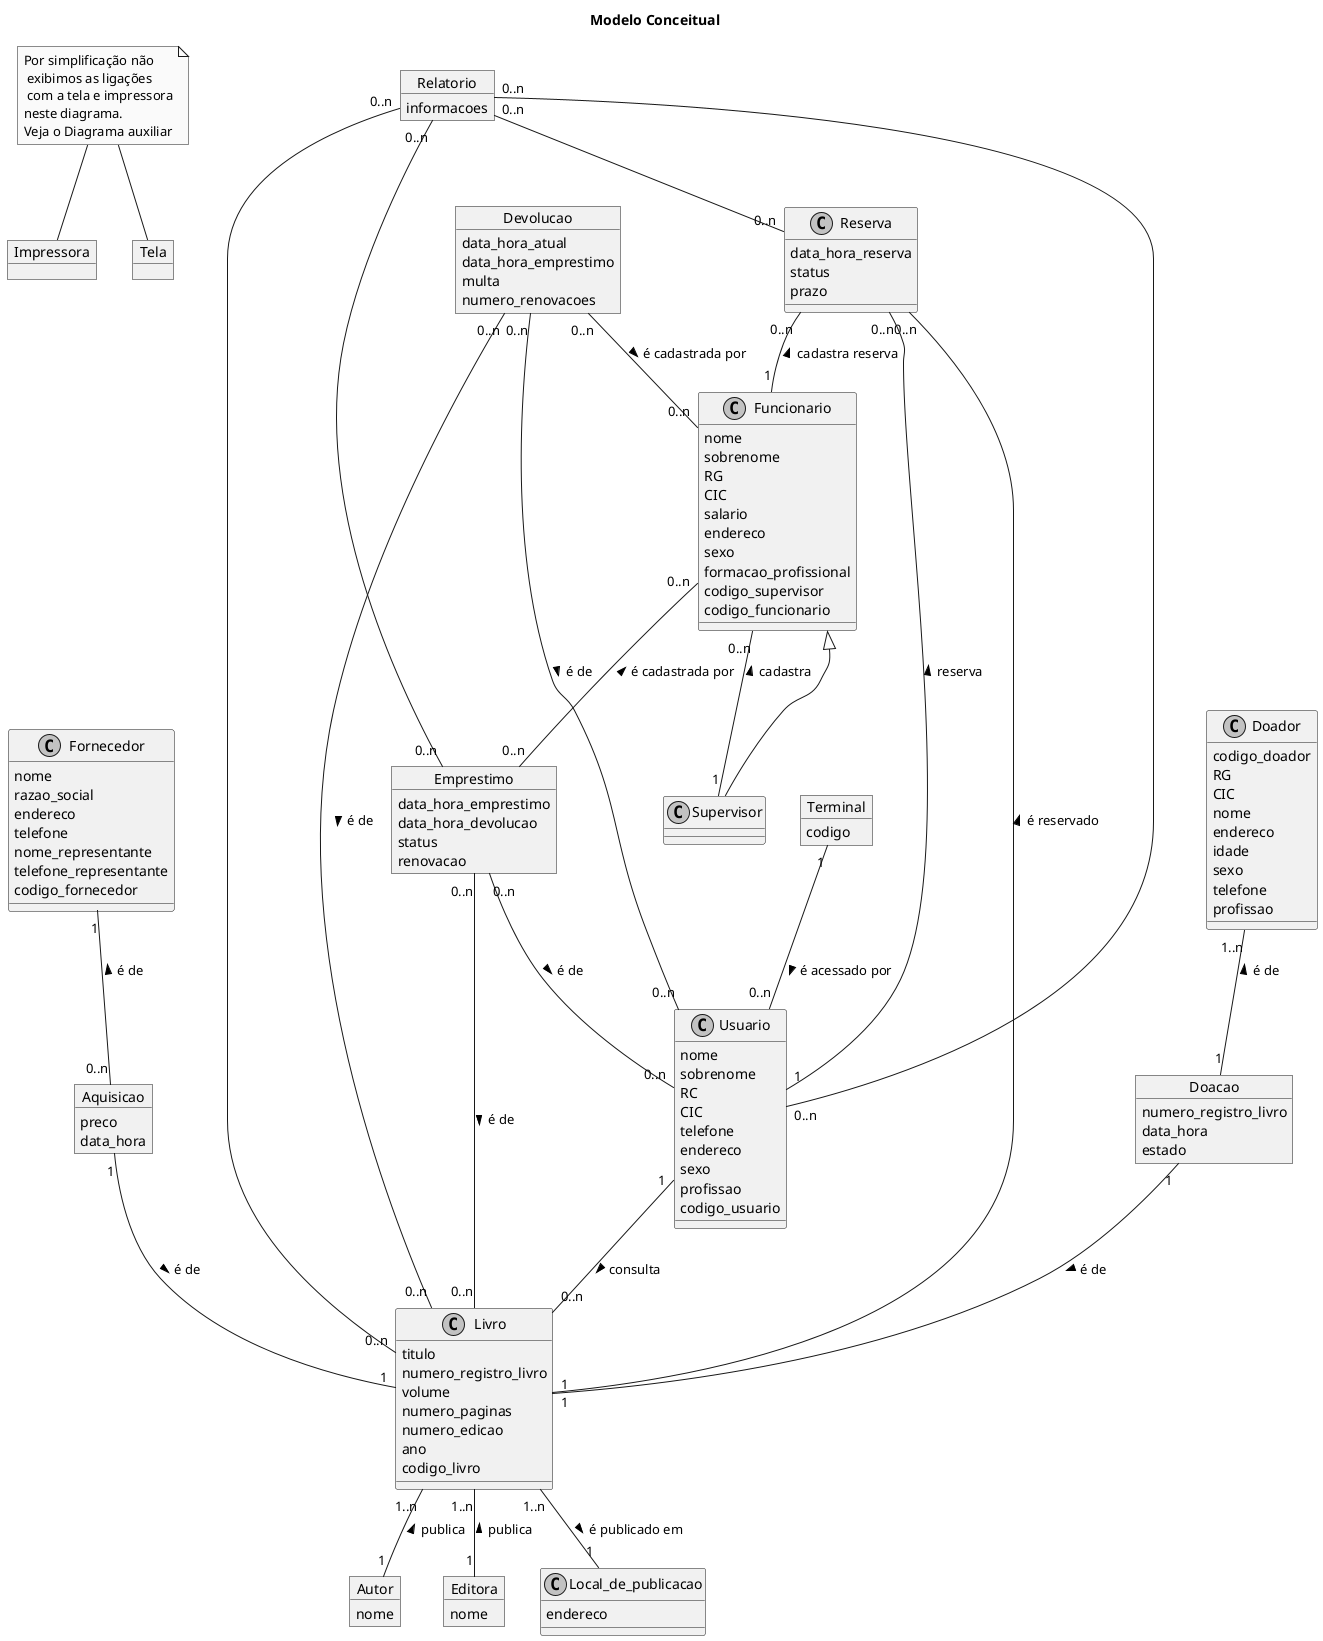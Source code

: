 @startuml

title Modelo Conceitual

skinparam monochrome true

	object Aquisicao{
		preco
		data_hora
	}
	Aquisicao "1" -- "1" Livro : é de >
	Aquisicao "0..n" -u- "1" Fornecedor : é de >

	object Autor{
		nome
	}
	Autor "1" -u- "1..n" Livro : publica >

	object Devolucao{
		data_hora_atual
		data_hora_emprestimo
		multa
		numero_renovacoes
	}
	Devolucao "0..n" -- "0..n" Livro : é de >
	Devolucao "0..n" -- "0..n" Usuario : é de >
	Devolucao "0..n" -- "0..n" Funcionario : é cadastrada por >

	object Doacao{
		numero_registro_livro
		data_hora
		estado
	}
	Doacao "1" -u- "1..n" Doador : é de >
	Doacao "1" -- "1" Livro : é de >

	object Doador{
		codigo_doador
		RG
		CIC
		nome
		endereco
		idade
		sexo
		telefone
		profissao
	}

	object Editora{
		nome
	}
	Editora "1" -u- "1..n" Livro : publica >

	object Emprestimo{
		data_hora_emprestimo
		data_hora_devolucao
		status
		renovacao
	}
	Emprestimo "0..n" -- "0..n" Livro : é de >
	Emprestimo "0..n" -- "0..n" Usuario : é de >
	Emprestimo "0..n" -u- "0..n" Funcionario : é cadastrada por >

	object Fornecedor{
		nome
		razao_social
		endereco
		telefone
		nome_representante
		telefone_representante
		codigo_fornecedor
	}

	object Funcionario{
		nome
		sobrenome
		RG
		CIC
		salario
		endereco
		sexo
		formacao_profissional
		codigo_supervisor
		codigo_funcionario
	}
	Funcionario "0..n" -- "1" Supervisor : < cadastra

	object Impressora{

	}
	'Impressora "1" -- "0..n" Relatorio : imprime >
	'Impressora "1" -- "0..n" Aquisicao : imprime consulta >
	'Impressora "1" -- "0..n" Devolucao : imprime consulta >
	'Impressora "1" -- "0..n" Doacao : imprime consulta >
	'Impressora "1" -- "0..n" Doador : imprime consulta >
	'Impressora "1" -- "0..n" Emprestimo : imprime consulta >
	'Impressora "1" -- "0..n" Fornecedor : imprime consulta >
	'Impressora "1" -- "0..n" Funcionario : imprime consulta >
	'Impressora "1" -- "0..n" Reserva : imprime consulta >
	'Impressora "1" -- "0..n" Usuario : imprime consulta >

	object Livro{
		titulo
		numero_registro_livro
		volume
		numero_paginas
		numero_edicao
		ano
		codigo_livro
	}
	Livro "1..n" -- "1" Local_de_publicacao : é publicado em >

	object Local_de_publicacao{
		endereco
	}

	object Relatorio{
		informacoes
	}
	Relatorio "0..n" -- "0..n" Livro
	Relatorio "0..n" -- "0..n" Usuario
	Relatorio "0..n" -- "0..n" Emprestimo
	Relatorio "0..n" -- "0..n" Reserva

	object Reserva{
		data_hora_reserva
		status
		prazo
	}
	Reserva "0..n" -- "1" Livro : < é reservado
	Reserva "0..n" -- "1" Usuario : < reserva
	Reserva "0..n" -- "1" Funcionario : < cadastra reserva

	object Supervisor{

	}
	Funcionario <|-- Supervisor

	object Tela{

	}
	'Tela "1" -- "0..n" Relatorio : exibe >
	'Tela "1" -- "0..n" Aquisicao : exibe consulta >
	'Tela "1" -- "0..n" Devolucao : exibe consulta >
	'Tela "1" -- "0..n" Doacao : exibe consulta >
	'Tela "1" -- "0..n" Doador : exibe consulta >
	'Tela "1" -- "0..n" Emprestimo : exibe consulta >
	'Tela "1" -- "0..n" Fornecedor : exibe consulta >
	'Tela "1" -- "0..n" Funcionario : exibe consulta >
	'Tela "1" -- "0..n" Reserva : exibe consulta >
	'Tela "1" -- "0..n" Usuario : exibe consulta >

	object Terminal{
		codigo
	}
	Terminal "1" -- "0..n" Usuario : é acessado por >

	object Usuario{
		nome
		sobrenome
		RC
		CIC
		telefone
		endereco
		sexo
		profissao
		codigo_usuario
	}
	Usuario "1" -- "0..n" Livro : consulta >

	note "Por simplificação não\n exibimos as ligações\n com a tela e impressora\nneste diagrama.\nVeja o Diagrama auxiliar" as N1
	Tela -u- N1
	Impressora -u- N1

@enduml
